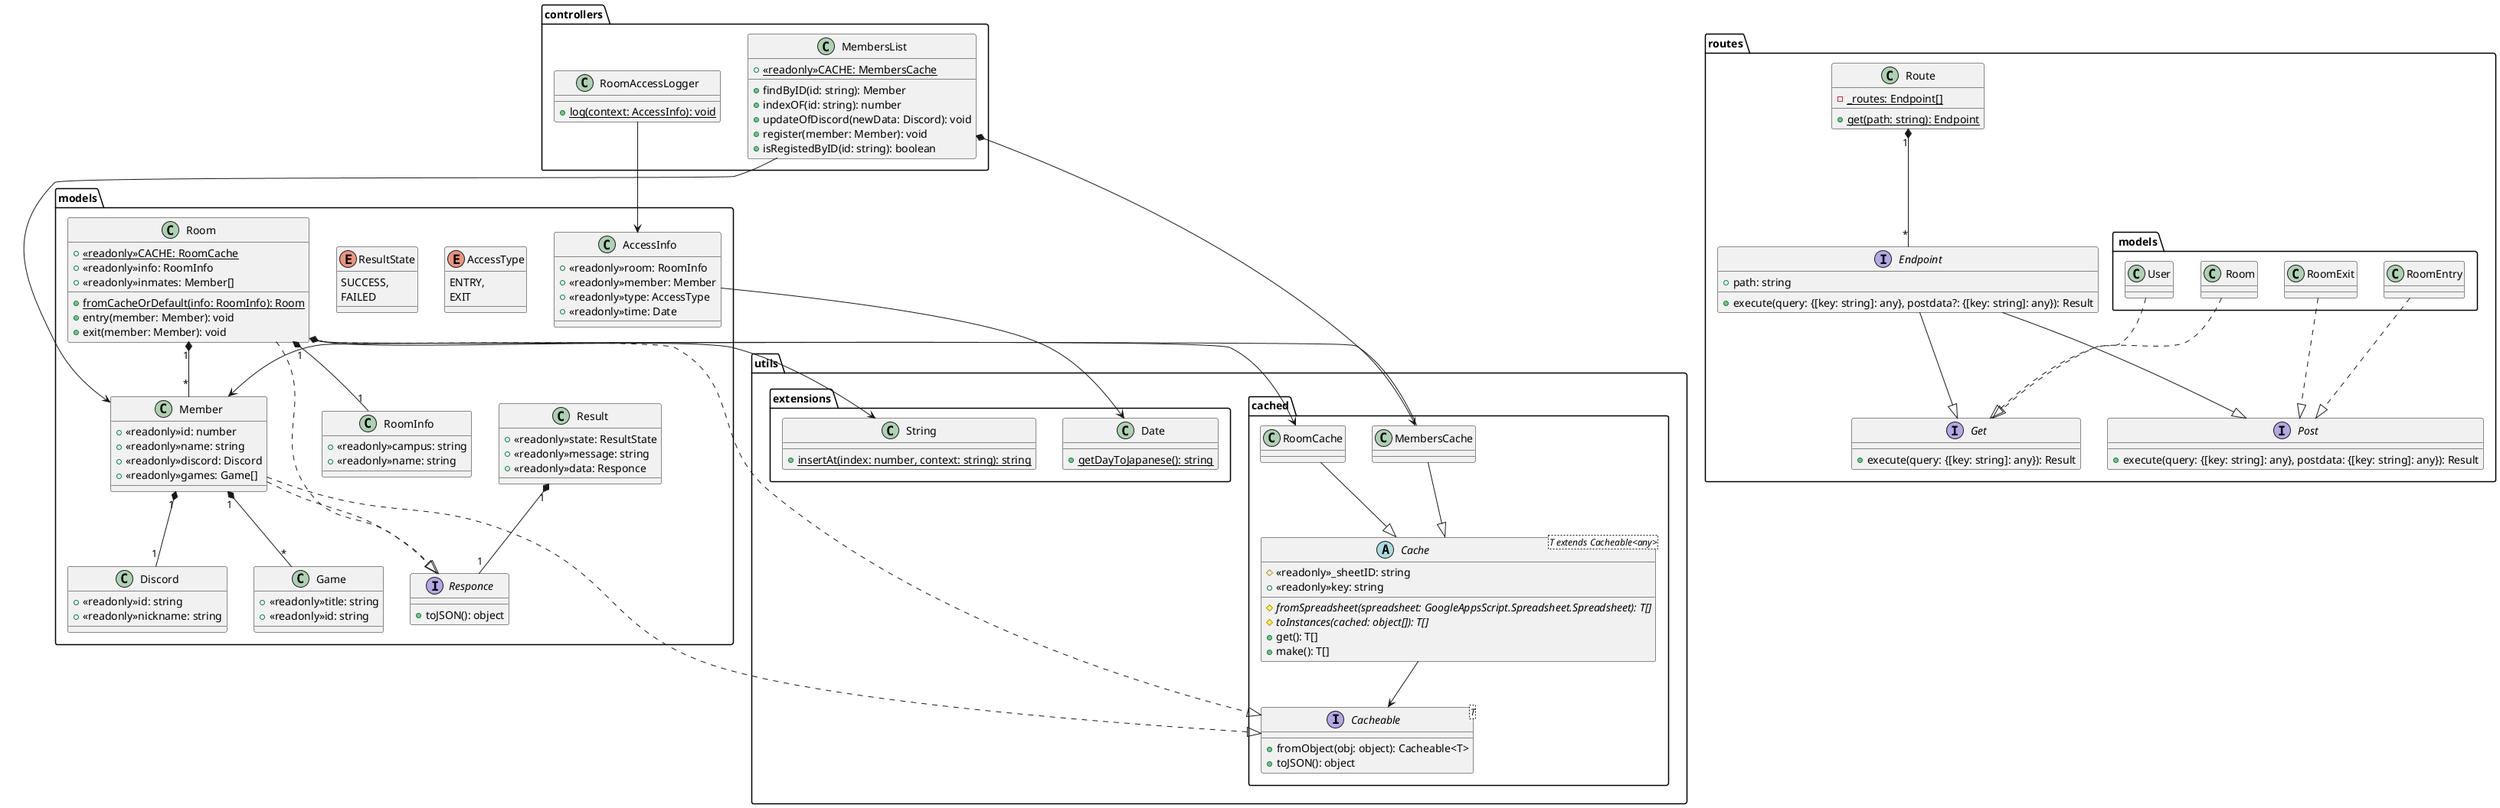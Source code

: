 @startuml
package controllers
{
    class MembersList
    {
        +{static}<<readonly>>CACHE: MembersCache
        +findByID(id: string): Member
        +indexOF(id: string): number
        +updateOfDiscord(newData: Discord): void
        +register(member: Member): void
        +isRegistedByID(id: string): boolean
    }
    class RoomAccessLogger
    {
        +{static}log(context: AccessInfo): void
    }
}
package models
{
    class AccessInfo
    {
        +<<readonly>>room: RoomInfo
        +<<readonly>>member: Member
        +<<readonly>>type: AccessType
        +<<readonly>>time: Date
    }
    enum AccessType
    {
        ENTRY,
        EXIT
    }
    class Discord
    {
        +<<readonly>>id: string
        +<<readonly>>nickname: string
    }
    class Game
    {
        +<<readonly>>title: string
        +<<readonly>>id: string
    }
    class Member
    {
        +<<readonly>>id: number
        +<<readonly>>name: string
        +<<readonly>>discord: Discord
        +<<readonly>>games: Game[]
    }
    interface Responce
    {
        +toJSON(): object
    }
    class Result
    {
        +<<readonly>>state: ResultState
        +<<readonly>>message: string
        +<<readonly>>data: Responce
    }
    enum ResultState
    {
        SUCCESS,
        FAILED
    }
    class Room
    {
        +{static}<<readonly>>CACHE: RoomCache
        +<<readonly>>info: RoomInfo
        +<<readonly>>inmates: Member[]
        +{static}fromCacheOrDefault(info: RoomInfo): Room
        +entry(member: Member): void
        +exit(member: Member): void
    }
    class RoomInfo
    {
        +<<readonly>>campus: string
        +<<readonly>>name: string
    }
}
package routes 
{
    package " models"
    {
        class " Room"
        class RoomEntry
        class RoomExit
        class User
    }
    interface Endpoint
    {
        +path: string
        +execute(query: {[key: string]: any}, postdata?: {[key: string]: any}): Result
    }
    interface Get
    {
        +execute(query: {[key: string]: any}): Result
    }
    interface Post 
    {
        +execute(query: {[key: string]: any}, postdata: {[key: string]: any}): Result
    }
    class Route
    {
        -{static}_routes: Endpoint[]
        +{static}get(path: string): Endpoint
    }
}
package utils
{
    package cached 
    {
        abstract Cache<T extends Cacheable<any>>
        {
            #<<readonly>>_sheetID: string
            +<<readonly>>key: string
            #{abstract}fromSpreadsheet(spreadsheet: GoogleAppsScript.Spreadsheet.Spreadsheet): T[]
            #{abstract}toInstances(cached: object[]): T[]
            +get(): T[]
            +make(): T[]
        }
        interface Cacheable<T>
        {
            +fromObject(obj: object): Cacheable<T>
            +toJSON(): object
        }
        class MembersCache
        class RoomCache
    }
    package extensions
    {
        class Date
        {
            +{static}getDayToJapanese(): string
        }
        class String
        {
            +{static}insertAt(index: number, context: string): string
        }
    }
}

MembersCache --|> Cache
RoomCache --|> Cache
Endpoint --|> Get
Endpoint --|> Post

Member ..|> Responce
Member ..|> Cacheable
Room ..|> Responce
Room ..|> Cacheable
" Room" ..|> Get
RoomEntry ..|> Post
RoomExit ..|> Post
User ..|> Get

Member "1" *-- "1" Discord
Member "1" *-- "*" Game
Room "1" *-- "1" RoomInfo
Room "1" *-- "*" Member
Result "1" *-- "1" Responce
Route "1" *-- "*" Endpoint

MembersList *--> MembersCache
Room *--> RoomCache

Cache --> Cacheable
MembersCache --> Member
AccessInfo --> Date
MembersList --> Member
Room --> String
RoomAccessLogger --> AccessInfo

@enduml
